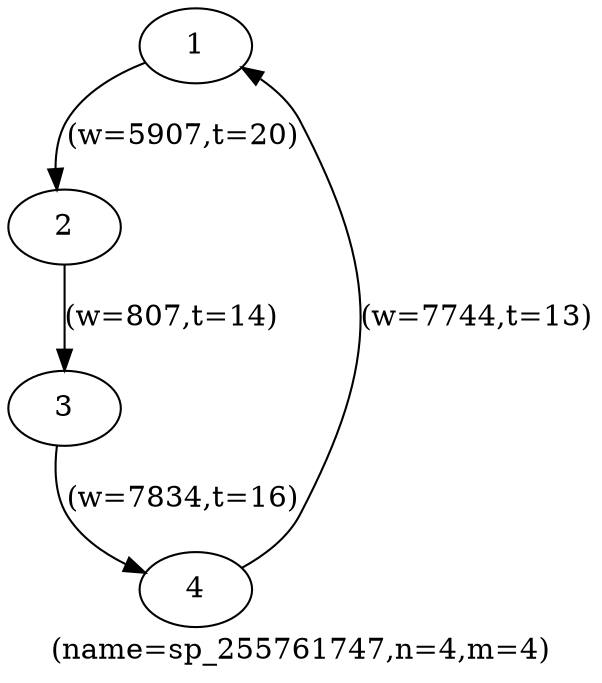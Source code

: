 digraph sp_255761747 {
label="(name=sp_255761747,n=4,m=4)";
	1 -> 2 [label="(w=5907,t=20)"];
	4 -> 1 [label="(w=7744,t=13)"];
	2 -> 3 [label="(w=807,t=14)"];
	3 -> 4 [label="(w=7834,t=16)"];
4 [label="4"];
1 [label="1"];
3 [label="3"];
2 [label="2"];
}

